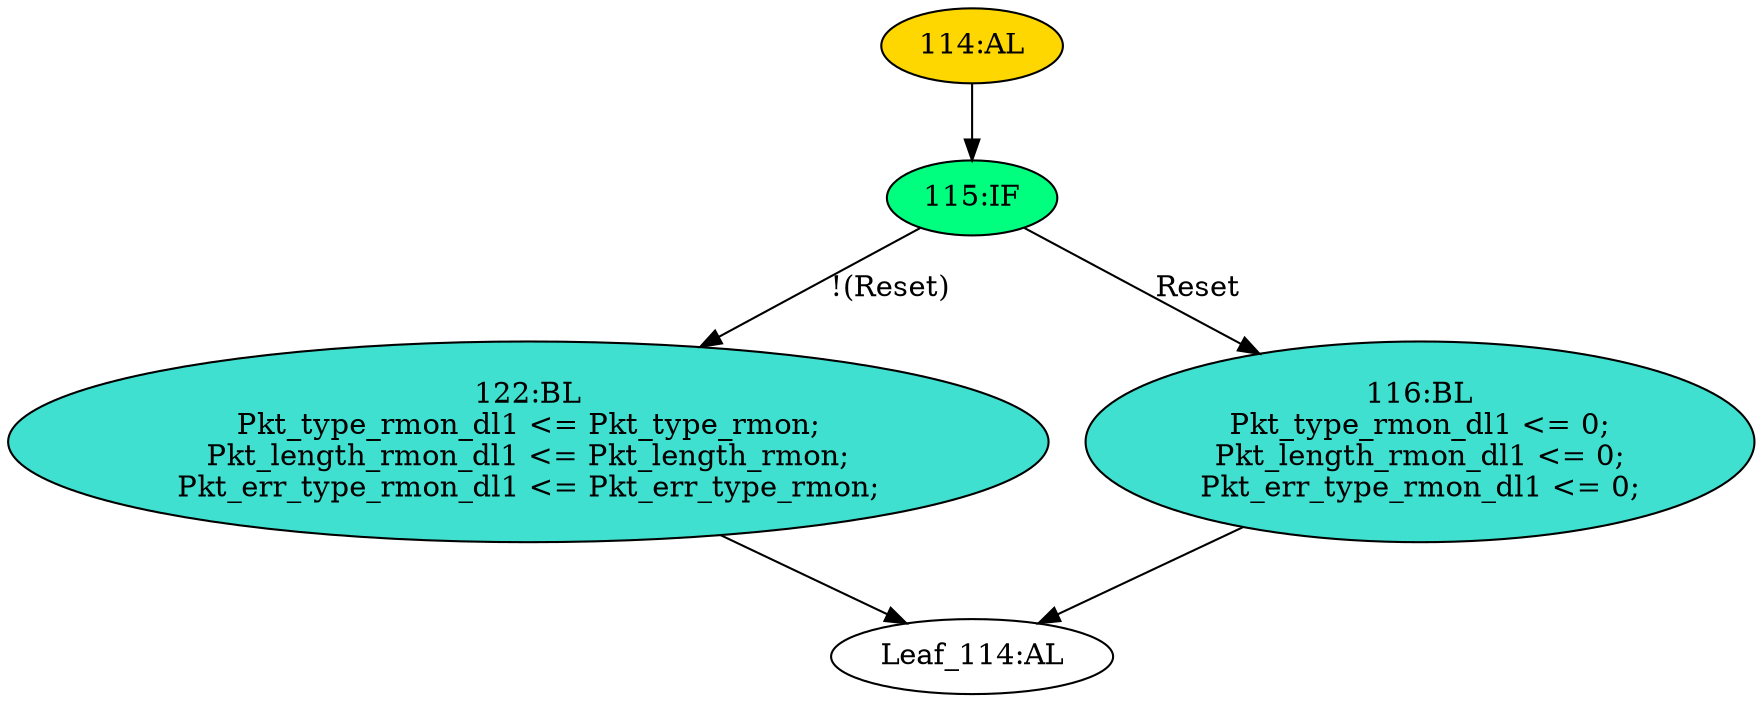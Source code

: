 strict digraph "" {
	node [label="\N"];
	"115:IF"	 [ast="<pyverilog.vparser.ast.IfStatement object at 0x7f8c06320c90>",
		fillcolor=springgreen,
		label="115:IF",
		statements="[]",
		style=filled,
		typ=IfStatement];
	"122:BL"	 [ast="<pyverilog.vparser.ast.Block object at 0x7f8c06320d90>",
		fillcolor=turquoise,
		label="122:BL
Pkt_type_rmon_dl1 <= Pkt_type_rmon;
Pkt_length_rmon_dl1 <= Pkt_length_rmon;
Pkt_err_type_rmon_dl1 <= Pkt_err_type_rmon;",
		statements="[<pyverilog.vparser.ast.NonblockingSubstitution object at 0x7f8c06320dd0>, <pyverilog.vparser.ast.NonblockingSubstitution object \
at 0x7f8c06320fd0>, <pyverilog.vparser.ast.NonblockingSubstitution object at 0x7f8c063241d0>]",
		style=filled,
		typ=Block];
	"115:IF" -> "122:BL"	 [cond="['Reset']",
		label="!(Reset)",
		lineno=115];
	"116:BL"	 [ast="<pyverilog.vparser.ast.Block object at 0x7f8c063243d0>",
		fillcolor=turquoise,
		label="116:BL
Pkt_type_rmon_dl1 <= 0;
Pkt_length_rmon_dl1 <= 0;
Pkt_err_type_rmon_dl1 <= 0;",
		statements="[<pyverilog.vparser.ast.NonblockingSubstitution object at 0x7f8c06324410>, <pyverilog.vparser.ast.NonblockingSubstitution object \
at 0x7f8c06324590>, <pyverilog.vparser.ast.NonblockingSubstitution object at 0x7f8c06324710>]",
		style=filled,
		typ=Block];
	"115:IF" -> "116:BL"	 [cond="['Reset']",
		label=Reset,
		lineno=115];
	"Leaf_114:AL"	 [def_var="['Pkt_type_rmon_dl1', 'Pkt_length_rmon_dl1', 'Pkt_err_type_rmon_dl1']",
		label="Leaf_114:AL"];
	"122:BL" -> "Leaf_114:AL"	 [cond="[]",
		lineno=None];
	"114:AL"	 [ast="<pyverilog.vparser.ast.Always object at 0x7f8c063248d0>",
		clk_sens=True,
		fillcolor=gold,
		label="114:AL",
		sens="['Clk', 'Reset']",
		statements="[]",
		style=filled,
		typ=Always,
		use_var="['Reset', 'Pkt_length_rmon', 'Pkt_err_type_rmon', 'Pkt_type_rmon']"];
	"114:AL" -> "115:IF"	 [cond="[]",
		lineno=None];
	"116:BL" -> "Leaf_114:AL"	 [cond="[]",
		lineno=None];
}
